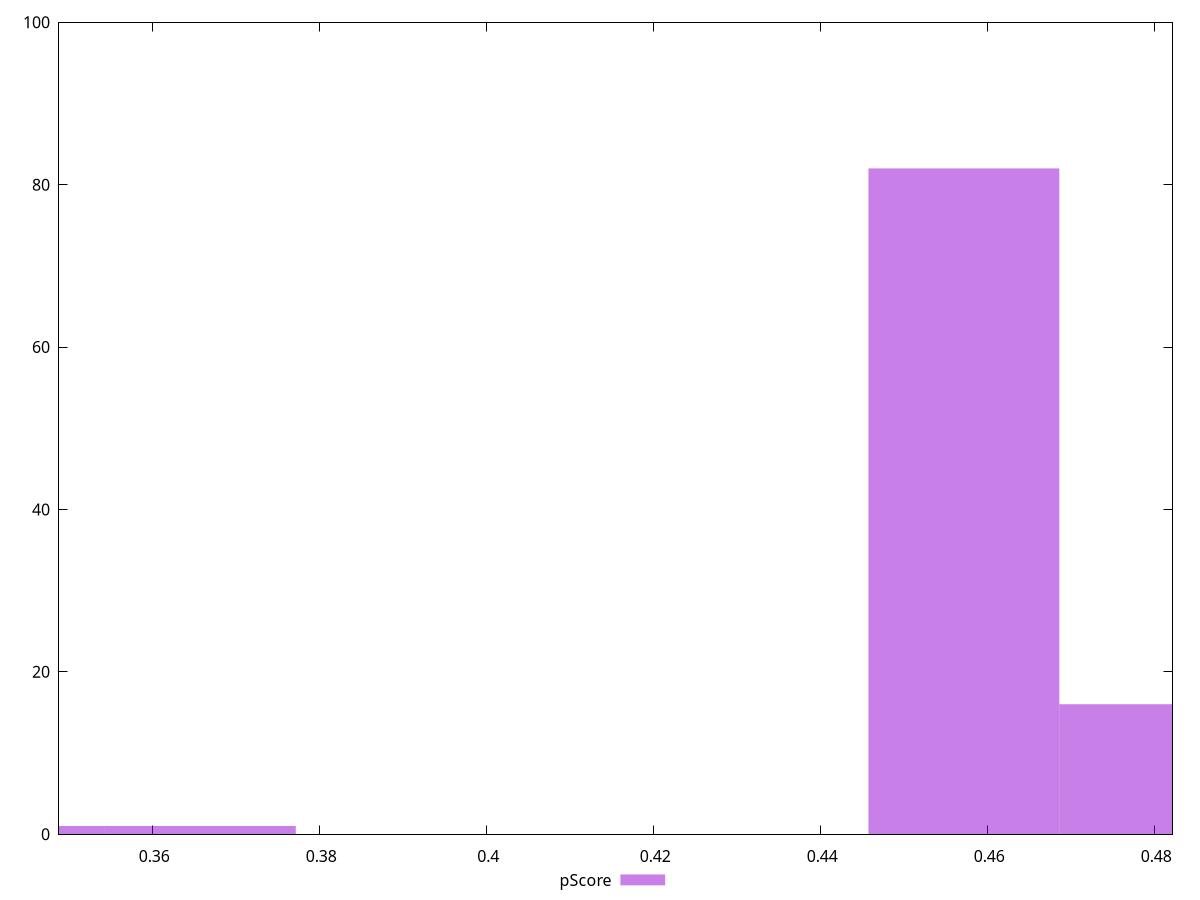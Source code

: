 reset

$pScore <<EOF
0.3657650239686281 1
0.34290470997058886 1
0.48006659395882434 16
0.4572062799607851 82
EOF

set key outside below
set boxwidth 0.022860313998039256
set xrange [0.3488416259196829:0.4821873832586161]
set yrange [0:100]
set trange [0:100]
set style fill transparent solid 0.5 noborder
set terminal svg size 640, 490 enhanced background rgb 'white'
set output "reports/report_00032_2021-02-25T10-28-15.087Z/first-cpu-idle/samples/astro/pScore/histogram.svg"

plot $pScore title "pScore" with boxes

reset
